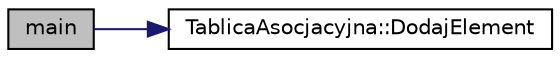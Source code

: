 digraph G
{
  edge [fontname="Helvetica",fontsize="10",labelfontname="Helvetica",labelfontsize="10"];
  node [fontname="Helvetica",fontsize="10",shape=record];
  rankdir="LR";
  Node1 [label="main",height=0.2,width=0.4,color="black", fillcolor="grey75", style="filled" fontcolor="black"];
  Node1 -> Node2 [color="midnightblue",fontsize="10",style="solid",fontname="Helvetica"];
  Node2 [label="TablicaAsocjacyjna::DodajElement",height=0.2,width=0.4,color="black", fillcolor="white", style="filled",URL="$class_tablica_asocjacyjna.html#addfeb9ac2475f95e8c43eed5dfad8866",tooltip="Metoda dodająca elementy do tablicy."];
}
